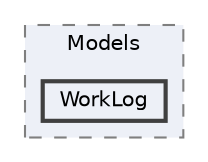 digraph "Web/Modules/EleWise.ELMA.Projects.Web/Models/WorkLog"
{
 // LATEX_PDF_SIZE
  bgcolor="transparent";
  edge [fontname=Helvetica,fontsize=10,labelfontname=Helvetica,labelfontsize=10];
  node [fontname=Helvetica,fontsize=10,shape=box,height=0.2,width=0.4];
  compound=true
  subgraph clusterdir_6ae4a26f5316fec334fe897751076171 {
    graph [ bgcolor="#edf0f7", pencolor="grey50", label="Models", fontname=Helvetica,fontsize=10 style="filled,dashed", URL="dir_6ae4a26f5316fec334fe897751076171.html",tooltip=""]
  dir_795963ed439ac96d84dba63f1d7f8b1f [label="WorkLog", fillcolor="#edf0f7", color="grey25", style="filled,bold", URL="dir_795963ed439ac96d84dba63f1d7f8b1f.html",tooltip=""];
  }
}
